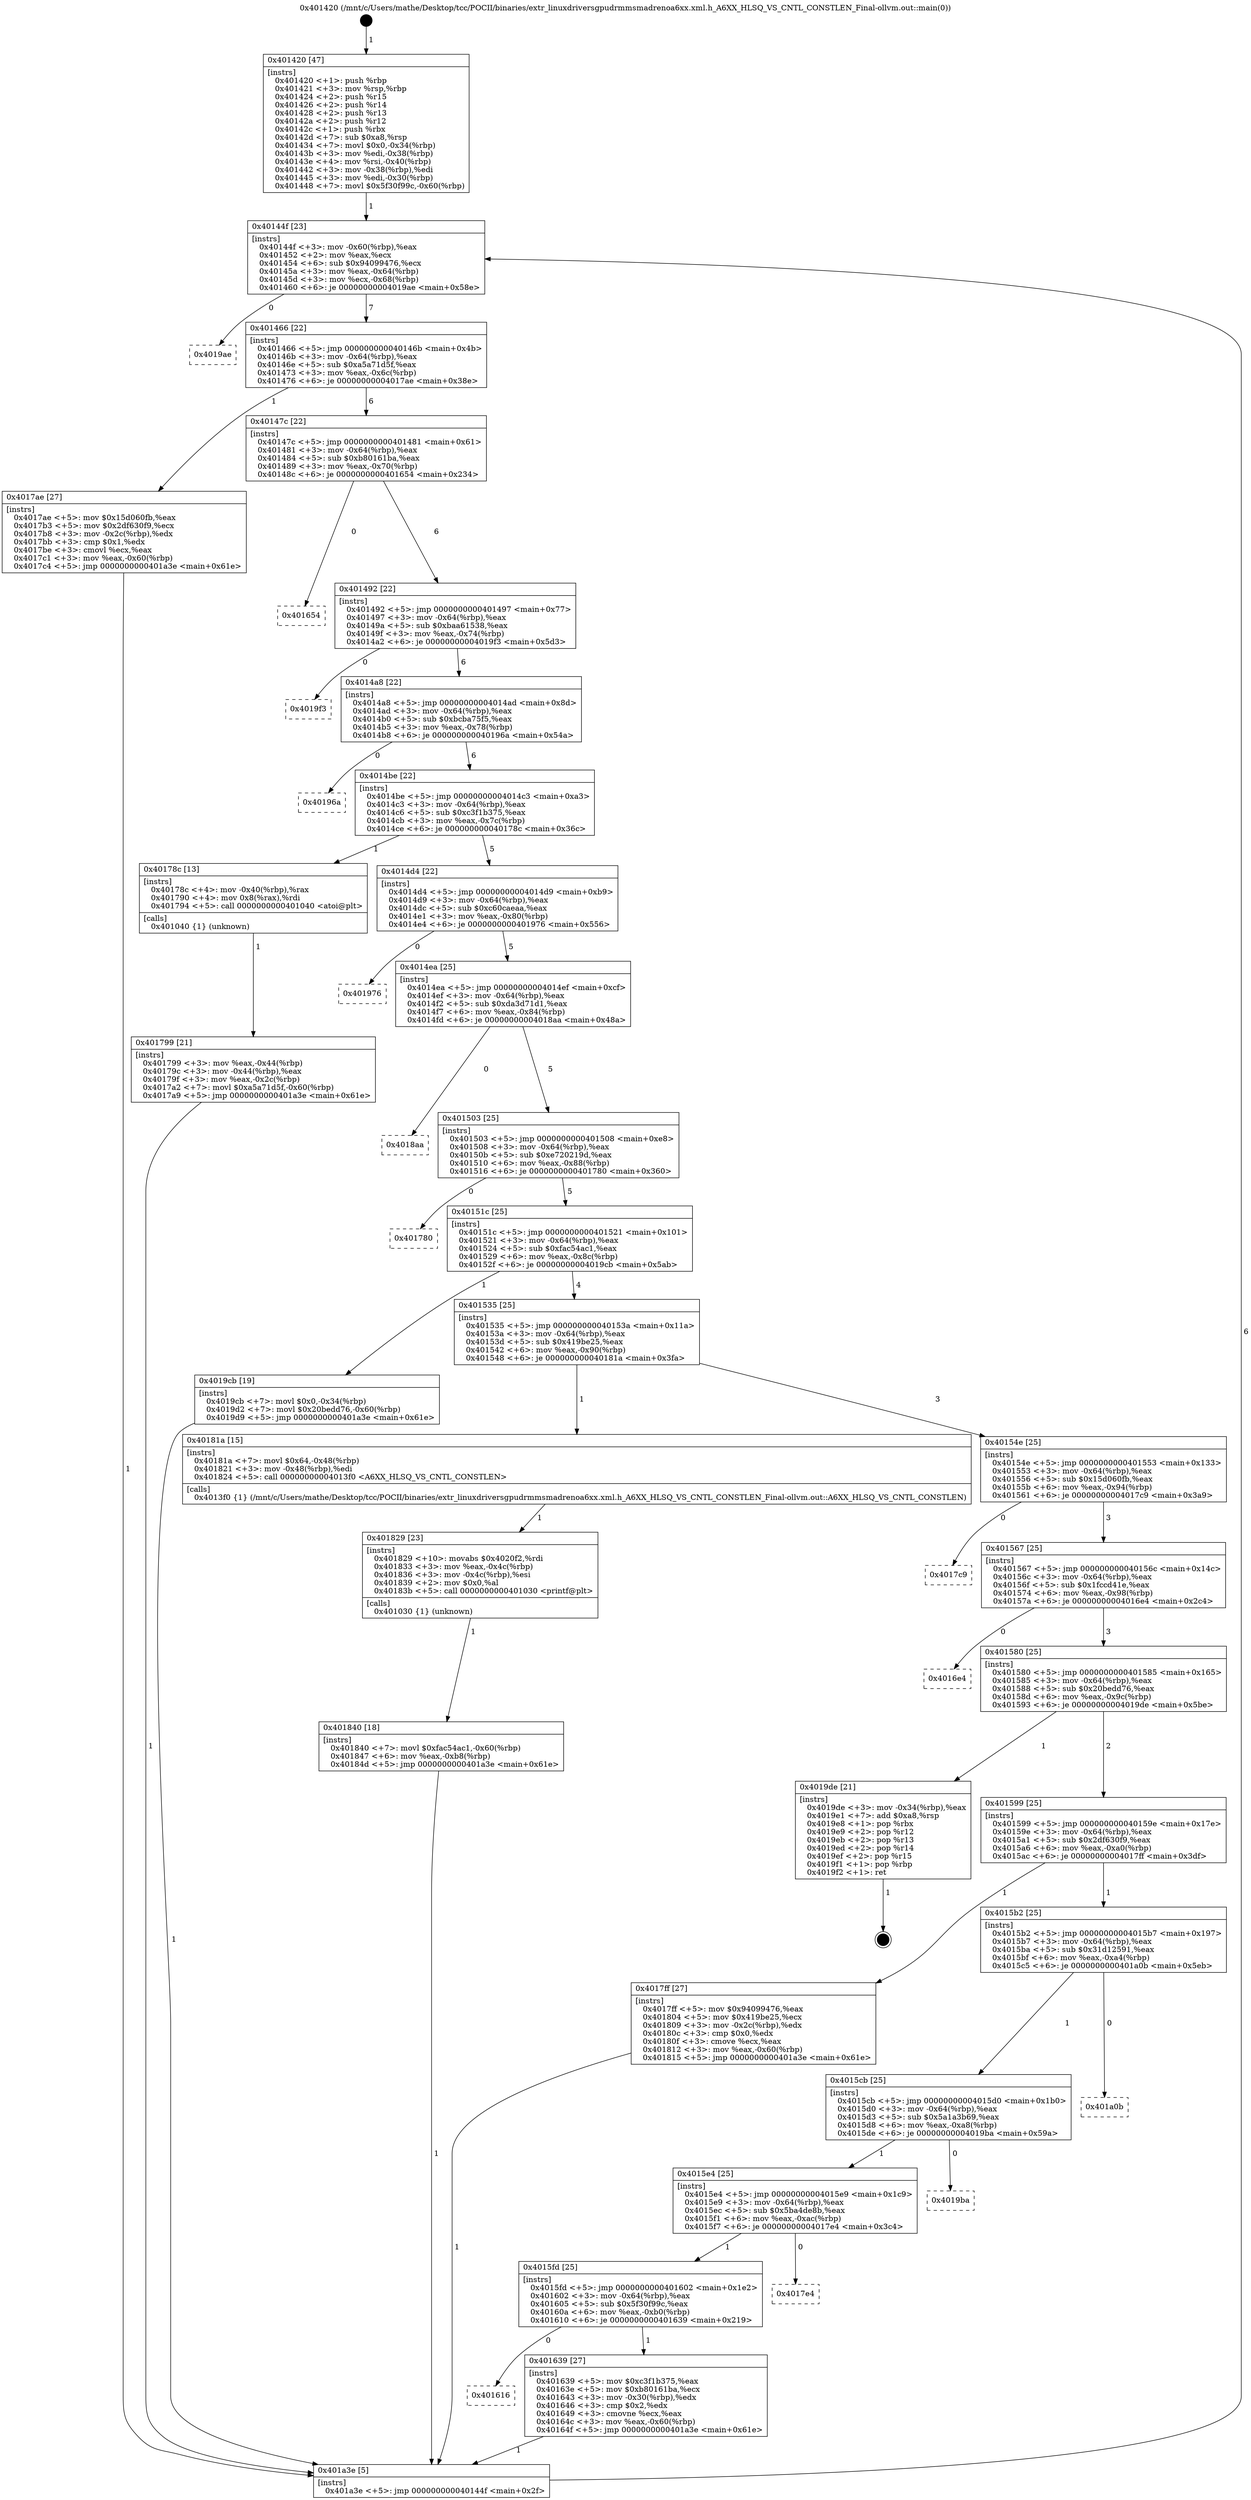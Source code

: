 digraph "0x401420" {
  label = "0x401420 (/mnt/c/Users/mathe/Desktop/tcc/POCII/binaries/extr_linuxdriversgpudrmmsmadrenoa6xx.xml.h_A6XX_HLSQ_VS_CNTL_CONSTLEN_Final-ollvm.out::main(0))"
  labelloc = "t"
  node[shape=record]

  Entry [label="",width=0.3,height=0.3,shape=circle,fillcolor=black,style=filled]
  "0x40144f" [label="{
     0x40144f [23]\l
     | [instrs]\l
     &nbsp;&nbsp;0x40144f \<+3\>: mov -0x60(%rbp),%eax\l
     &nbsp;&nbsp;0x401452 \<+2\>: mov %eax,%ecx\l
     &nbsp;&nbsp;0x401454 \<+6\>: sub $0x94099476,%ecx\l
     &nbsp;&nbsp;0x40145a \<+3\>: mov %eax,-0x64(%rbp)\l
     &nbsp;&nbsp;0x40145d \<+3\>: mov %ecx,-0x68(%rbp)\l
     &nbsp;&nbsp;0x401460 \<+6\>: je 00000000004019ae \<main+0x58e\>\l
  }"]
  "0x4019ae" [label="{
     0x4019ae\l
  }", style=dashed]
  "0x401466" [label="{
     0x401466 [22]\l
     | [instrs]\l
     &nbsp;&nbsp;0x401466 \<+5\>: jmp 000000000040146b \<main+0x4b\>\l
     &nbsp;&nbsp;0x40146b \<+3\>: mov -0x64(%rbp),%eax\l
     &nbsp;&nbsp;0x40146e \<+5\>: sub $0xa5a71d5f,%eax\l
     &nbsp;&nbsp;0x401473 \<+3\>: mov %eax,-0x6c(%rbp)\l
     &nbsp;&nbsp;0x401476 \<+6\>: je 00000000004017ae \<main+0x38e\>\l
  }"]
  Exit [label="",width=0.3,height=0.3,shape=circle,fillcolor=black,style=filled,peripheries=2]
  "0x4017ae" [label="{
     0x4017ae [27]\l
     | [instrs]\l
     &nbsp;&nbsp;0x4017ae \<+5\>: mov $0x15d060fb,%eax\l
     &nbsp;&nbsp;0x4017b3 \<+5\>: mov $0x2df630f9,%ecx\l
     &nbsp;&nbsp;0x4017b8 \<+3\>: mov -0x2c(%rbp),%edx\l
     &nbsp;&nbsp;0x4017bb \<+3\>: cmp $0x1,%edx\l
     &nbsp;&nbsp;0x4017be \<+3\>: cmovl %ecx,%eax\l
     &nbsp;&nbsp;0x4017c1 \<+3\>: mov %eax,-0x60(%rbp)\l
     &nbsp;&nbsp;0x4017c4 \<+5\>: jmp 0000000000401a3e \<main+0x61e\>\l
  }"]
  "0x40147c" [label="{
     0x40147c [22]\l
     | [instrs]\l
     &nbsp;&nbsp;0x40147c \<+5\>: jmp 0000000000401481 \<main+0x61\>\l
     &nbsp;&nbsp;0x401481 \<+3\>: mov -0x64(%rbp),%eax\l
     &nbsp;&nbsp;0x401484 \<+5\>: sub $0xb80161ba,%eax\l
     &nbsp;&nbsp;0x401489 \<+3\>: mov %eax,-0x70(%rbp)\l
     &nbsp;&nbsp;0x40148c \<+6\>: je 0000000000401654 \<main+0x234\>\l
  }"]
  "0x401840" [label="{
     0x401840 [18]\l
     | [instrs]\l
     &nbsp;&nbsp;0x401840 \<+7\>: movl $0xfac54ac1,-0x60(%rbp)\l
     &nbsp;&nbsp;0x401847 \<+6\>: mov %eax,-0xb8(%rbp)\l
     &nbsp;&nbsp;0x40184d \<+5\>: jmp 0000000000401a3e \<main+0x61e\>\l
  }"]
  "0x401654" [label="{
     0x401654\l
  }", style=dashed]
  "0x401492" [label="{
     0x401492 [22]\l
     | [instrs]\l
     &nbsp;&nbsp;0x401492 \<+5\>: jmp 0000000000401497 \<main+0x77\>\l
     &nbsp;&nbsp;0x401497 \<+3\>: mov -0x64(%rbp),%eax\l
     &nbsp;&nbsp;0x40149a \<+5\>: sub $0xbaa61538,%eax\l
     &nbsp;&nbsp;0x40149f \<+3\>: mov %eax,-0x74(%rbp)\l
     &nbsp;&nbsp;0x4014a2 \<+6\>: je 00000000004019f3 \<main+0x5d3\>\l
  }"]
  "0x401829" [label="{
     0x401829 [23]\l
     | [instrs]\l
     &nbsp;&nbsp;0x401829 \<+10\>: movabs $0x4020f2,%rdi\l
     &nbsp;&nbsp;0x401833 \<+3\>: mov %eax,-0x4c(%rbp)\l
     &nbsp;&nbsp;0x401836 \<+3\>: mov -0x4c(%rbp),%esi\l
     &nbsp;&nbsp;0x401839 \<+2\>: mov $0x0,%al\l
     &nbsp;&nbsp;0x40183b \<+5\>: call 0000000000401030 \<printf@plt\>\l
     | [calls]\l
     &nbsp;&nbsp;0x401030 \{1\} (unknown)\l
  }"]
  "0x4019f3" [label="{
     0x4019f3\l
  }", style=dashed]
  "0x4014a8" [label="{
     0x4014a8 [22]\l
     | [instrs]\l
     &nbsp;&nbsp;0x4014a8 \<+5\>: jmp 00000000004014ad \<main+0x8d\>\l
     &nbsp;&nbsp;0x4014ad \<+3\>: mov -0x64(%rbp),%eax\l
     &nbsp;&nbsp;0x4014b0 \<+5\>: sub $0xbcba75f5,%eax\l
     &nbsp;&nbsp;0x4014b5 \<+3\>: mov %eax,-0x78(%rbp)\l
     &nbsp;&nbsp;0x4014b8 \<+6\>: je 000000000040196a \<main+0x54a\>\l
  }"]
  "0x401799" [label="{
     0x401799 [21]\l
     | [instrs]\l
     &nbsp;&nbsp;0x401799 \<+3\>: mov %eax,-0x44(%rbp)\l
     &nbsp;&nbsp;0x40179c \<+3\>: mov -0x44(%rbp),%eax\l
     &nbsp;&nbsp;0x40179f \<+3\>: mov %eax,-0x2c(%rbp)\l
     &nbsp;&nbsp;0x4017a2 \<+7\>: movl $0xa5a71d5f,-0x60(%rbp)\l
     &nbsp;&nbsp;0x4017a9 \<+5\>: jmp 0000000000401a3e \<main+0x61e\>\l
  }"]
  "0x40196a" [label="{
     0x40196a\l
  }", style=dashed]
  "0x4014be" [label="{
     0x4014be [22]\l
     | [instrs]\l
     &nbsp;&nbsp;0x4014be \<+5\>: jmp 00000000004014c3 \<main+0xa3\>\l
     &nbsp;&nbsp;0x4014c3 \<+3\>: mov -0x64(%rbp),%eax\l
     &nbsp;&nbsp;0x4014c6 \<+5\>: sub $0xc3f1b375,%eax\l
     &nbsp;&nbsp;0x4014cb \<+3\>: mov %eax,-0x7c(%rbp)\l
     &nbsp;&nbsp;0x4014ce \<+6\>: je 000000000040178c \<main+0x36c\>\l
  }"]
  "0x401420" [label="{
     0x401420 [47]\l
     | [instrs]\l
     &nbsp;&nbsp;0x401420 \<+1\>: push %rbp\l
     &nbsp;&nbsp;0x401421 \<+3\>: mov %rsp,%rbp\l
     &nbsp;&nbsp;0x401424 \<+2\>: push %r15\l
     &nbsp;&nbsp;0x401426 \<+2\>: push %r14\l
     &nbsp;&nbsp;0x401428 \<+2\>: push %r13\l
     &nbsp;&nbsp;0x40142a \<+2\>: push %r12\l
     &nbsp;&nbsp;0x40142c \<+1\>: push %rbx\l
     &nbsp;&nbsp;0x40142d \<+7\>: sub $0xa8,%rsp\l
     &nbsp;&nbsp;0x401434 \<+7\>: movl $0x0,-0x34(%rbp)\l
     &nbsp;&nbsp;0x40143b \<+3\>: mov %edi,-0x38(%rbp)\l
     &nbsp;&nbsp;0x40143e \<+4\>: mov %rsi,-0x40(%rbp)\l
     &nbsp;&nbsp;0x401442 \<+3\>: mov -0x38(%rbp),%edi\l
     &nbsp;&nbsp;0x401445 \<+3\>: mov %edi,-0x30(%rbp)\l
     &nbsp;&nbsp;0x401448 \<+7\>: movl $0x5f30f99c,-0x60(%rbp)\l
  }"]
  "0x40178c" [label="{
     0x40178c [13]\l
     | [instrs]\l
     &nbsp;&nbsp;0x40178c \<+4\>: mov -0x40(%rbp),%rax\l
     &nbsp;&nbsp;0x401790 \<+4\>: mov 0x8(%rax),%rdi\l
     &nbsp;&nbsp;0x401794 \<+5\>: call 0000000000401040 \<atoi@plt\>\l
     | [calls]\l
     &nbsp;&nbsp;0x401040 \{1\} (unknown)\l
  }"]
  "0x4014d4" [label="{
     0x4014d4 [22]\l
     | [instrs]\l
     &nbsp;&nbsp;0x4014d4 \<+5\>: jmp 00000000004014d9 \<main+0xb9\>\l
     &nbsp;&nbsp;0x4014d9 \<+3\>: mov -0x64(%rbp),%eax\l
     &nbsp;&nbsp;0x4014dc \<+5\>: sub $0xc60caeaa,%eax\l
     &nbsp;&nbsp;0x4014e1 \<+3\>: mov %eax,-0x80(%rbp)\l
     &nbsp;&nbsp;0x4014e4 \<+6\>: je 0000000000401976 \<main+0x556\>\l
  }"]
  "0x401a3e" [label="{
     0x401a3e [5]\l
     | [instrs]\l
     &nbsp;&nbsp;0x401a3e \<+5\>: jmp 000000000040144f \<main+0x2f\>\l
  }"]
  "0x401976" [label="{
     0x401976\l
  }", style=dashed]
  "0x4014ea" [label="{
     0x4014ea [25]\l
     | [instrs]\l
     &nbsp;&nbsp;0x4014ea \<+5\>: jmp 00000000004014ef \<main+0xcf\>\l
     &nbsp;&nbsp;0x4014ef \<+3\>: mov -0x64(%rbp),%eax\l
     &nbsp;&nbsp;0x4014f2 \<+5\>: sub $0xda3d71d1,%eax\l
     &nbsp;&nbsp;0x4014f7 \<+6\>: mov %eax,-0x84(%rbp)\l
     &nbsp;&nbsp;0x4014fd \<+6\>: je 00000000004018aa \<main+0x48a\>\l
  }"]
  "0x401616" [label="{
     0x401616\l
  }", style=dashed]
  "0x4018aa" [label="{
     0x4018aa\l
  }", style=dashed]
  "0x401503" [label="{
     0x401503 [25]\l
     | [instrs]\l
     &nbsp;&nbsp;0x401503 \<+5\>: jmp 0000000000401508 \<main+0xe8\>\l
     &nbsp;&nbsp;0x401508 \<+3\>: mov -0x64(%rbp),%eax\l
     &nbsp;&nbsp;0x40150b \<+5\>: sub $0xe720219d,%eax\l
     &nbsp;&nbsp;0x401510 \<+6\>: mov %eax,-0x88(%rbp)\l
     &nbsp;&nbsp;0x401516 \<+6\>: je 0000000000401780 \<main+0x360\>\l
  }"]
  "0x401639" [label="{
     0x401639 [27]\l
     | [instrs]\l
     &nbsp;&nbsp;0x401639 \<+5\>: mov $0xc3f1b375,%eax\l
     &nbsp;&nbsp;0x40163e \<+5\>: mov $0xb80161ba,%ecx\l
     &nbsp;&nbsp;0x401643 \<+3\>: mov -0x30(%rbp),%edx\l
     &nbsp;&nbsp;0x401646 \<+3\>: cmp $0x2,%edx\l
     &nbsp;&nbsp;0x401649 \<+3\>: cmovne %ecx,%eax\l
     &nbsp;&nbsp;0x40164c \<+3\>: mov %eax,-0x60(%rbp)\l
     &nbsp;&nbsp;0x40164f \<+5\>: jmp 0000000000401a3e \<main+0x61e\>\l
  }"]
  "0x401780" [label="{
     0x401780\l
  }", style=dashed]
  "0x40151c" [label="{
     0x40151c [25]\l
     | [instrs]\l
     &nbsp;&nbsp;0x40151c \<+5\>: jmp 0000000000401521 \<main+0x101\>\l
     &nbsp;&nbsp;0x401521 \<+3\>: mov -0x64(%rbp),%eax\l
     &nbsp;&nbsp;0x401524 \<+5\>: sub $0xfac54ac1,%eax\l
     &nbsp;&nbsp;0x401529 \<+6\>: mov %eax,-0x8c(%rbp)\l
     &nbsp;&nbsp;0x40152f \<+6\>: je 00000000004019cb \<main+0x5ab\>\l
  }"]
  "0x4015fd" [label="{
     0x4015fd [25]\l
     | [instrs]\l
     &nbsp;&nbsp;0x4015fd \<+5\>: jmp 0000000000401602 \<main+0x1e2\>\l
     &nbsp;&nbsp;0x401602 \<+3\>: mov -0x64(%rbp),%eax\l
     &nbsp;&nbsp;0x401605 \<+5\>: sub $0x5f30f99c,%eax\l
     &nbsp;&nbsp;0x40160a \<+6\>: mov %eax,-0xb0(%rbp)\l
     &nbsp;&nbsp;0x401610 \<+6\>: je 0000000000401639 \<main+0x219\>\l
  }"]
  "0x4019cb" [label="{
     0x4019cb [19]\l
     | [instrs]\l
     &nbsp;&nbsp;0x4019cb \<+7\>: movl $0x0,-0x34(%rbp)\l
     &nbsp;&nbsp;0x4019d2 \<+7\>: movl $0x20bedd76,-0x60(%rbp)\l
     &nbsp;&nbsp;0x4019d9 \<+5\>: jmp 0000000000401a3e \<main+0x61e\>\l
  }"]
  "0x401535" [label="{
     0x401535 [25]\l
     | [instrs]\l
     &nbsp;&nbsp;0x401535 \<+5\>: jmp 000000000040153a \<main+0x11a\>\l
     &nbsp;&nbsp;0x40153a \<+3\>: mov -0x64(%rbp),%eax\l
     &nbsp;&nbsp;0x40153d \<+5\>: sub $0x419be25,%eax\l
     &nbsp;&nbsp;0x401542 \<+6\>: mov %eax,-0x90(%rbp)\l
     &nbsp;&nbsp;0x401548 \<+6\>: je 000000000040181a \<main+0x3fa\>\l
  }"]
  "0x4017e4" [label="{
     0x4017e4\l
  }", style=dashed]
  "0x40181a" [label="{
     0x40181a [15]\l
     | [instrs]\l
     &nbsp;&nbsp;0x40181a \<+7\>: movl $0x64,-0x48(%rbp)\l
     &nbsp;&nbsp;0x401821 \<+3\>: mov -0x48(%rbp),%edi\l
     &nbsp;&nbsp;0x401824 \<+5\>: call 00000000004013f0 \<A6XX_HLSQ_VS_CNTL_CONSTLEN\>\l
     | [calls]\l
     &nbsp;&nbsp;0x4013f0 \{1\} (/mnt/c/Users/mathe/Desktop/tcc/POCII/binaries/extr_linuxdriversgpudrmmsmadrenoa6xx.xml.h_A6XX_HLSQ_VS_CNTL_CONSTLEN_Final-ollvm.out::A6XX_HLSQ_VS_CNTL_CONSTLEN)\l
  }"]
  "0x40154e" [label="{
     0x40154e [25]\l
     | [instrs]\l
     &nbsp;&nbsp;0x40154e \<+5\>: jmp 0000000000401553 \<main+0x133\>\l
     &nbsp;&nbsp;0x401553 \<+3\>: mov -0x64(%rbp),%eax\l
     &nbsp;&nbsp;0x401556 \<+5\>: sub $0x15d060fb,%eax\l
     &nbsp;&nbsp;0x40155b \<+6\>: mov %eax,-0x94(%rbp)\l
     &nbsp;&nbsp;0x401561 \<+6\>: je 00000000004017c9 \<main+0x3a9\>\l
  }"]
  "0x4015e4" [label="{
     0x4015e4 [25]\l
     | [instrs]\l
     &nbsp;&nbsp;0x4015e4 \<+5\>: jmp 00000000004015e9 \<main+0x1c9\>\l
     &nbsp;&nbsp;0x4015e9 \<+3\>: mov -0x64(%rbp),%eax\l
     &nbsp;&nbsp;0x4015ec \<+5\>: sub $0x5ba4de8b,%eax\l
     &nbsp;&nbsp;0x4015f1 \<+6\>: mov %eax,-0xac(%rbp)\l
     &nbsp;&nbsp;0x4015f7 \<+6\>: je 00000000004017e4 \<main+0x3c4\>\l
  }"]
  "0x4017c9" [label="{
     0x4017c9\l
  }", style=dashed]
  "0x401567" [label="{
     0x401567 [25]\l
     | [instrs]\l
     &nbsp;&nbsp;0x401567 \<+5\>: jmp 000000000040156c \<main+0x14c\>\l
     &nbsp;&nbsp;0x40156c \<+3\>: mov -0x64(%rbp),%eax\l
     &nbsp;&nbsp;0x40156f \<+5\>: sub $0x1fccd41e,%eax\l
     &nbsp;&nbsp;0x401574 \<+6\>: mov %eax,-0x98(%rbp)\l
     &nbsp;&nbsp;0x40157a \<+6\>: je 00000000004016e4 \<main+0x2c4\>\l
  }"]
  "0x4019ba" [label="{
     0x4019ba\l
  }", style=dashed]
  "0x4016e4" [label="{
     0x4016e4\l
  }", style=dashed]
  "0x401580" [label="{
     0x401580 [25]\l
     | [instrs]\l
     &nbsp;&nbsp;0x401580 \<+5\>: jmp 0000000000401585 \<main+0x165\>\l
     &nbsp;&nbsp;0x401585 \<+3\>: mov -0x64(%rbp),%eax\l
     &nbsp;&nbsp;0x401588 \<+5\>: sub $0x20bedd76,%eax\l
     &nbsp;&nbsp;0x40158d \<+6\>: mov %eax,-0x9c(%rbp)\l
     &nbsp;&nbsp;0x401593 \<+6\>: je 00000000004019de \<main+0x5be\>\l
  }"]
  "0x4015cb" [label="{
     0x4015cb [25]\l
     | [instrs]\l
     &nbsp;&nbsp;0x4015cb \<+5\>: jmp 00000000004015d0 \<main+0x1b0\>\l
     &nbsp;&nbsp;0x4015d0 \<+3\>: mov -0x64(%rbp),%eax\l
     &nbsp;&nbsp;0x4015d3 \<+5\>: sub $0x5a1a3b69,%eax\l
     &nbsp;&nbsp;0x4015d8 \<+6\>: mov %eax,-0xa8(%rbp)\l
     &nbsp;&nbsp;0x4015de \<+6\>: je 00000000004019ba \<main+0x59a\>\l
  }"]
  "0x4019de" [label="{
     0x4019de [21]\l
     | [instrs]\l
     &nbsp;&nbsp;0x4019de \<+3\>: mov -0x34(%rbp),%eax\l
     &nbsp;&nbsp;0x4019e1 \<+7\>: add $0xa8,%rsp\l
     &nbsp;&nbsp;0x4019e8 \<+1\>: pop %rbx\l
     &nbsp;&nbsp;0x4019e9 \<+2\>: pop %r12\l
     &nbsp;&nbsp;0x4019eb \<+2\>: pop %r13\l
     &nbsp;&nbsp;0x4019ed \<+2\>: pop %r14\l
     &nbsp;&nbsp;0x4019ef \<+2\>: pop %r15\l
     &nbsp;&nbsp;0x4019f1 \<+1\>: pop %rbp\l
     &nbsp;&nbsp;0x4019f2 \<+1\>: ret\l
  }"]
  "0x401599" [label="{
     0x401599 [25]\l
     | [instrs]\l
     &nbsp;&nbsp;0x401599 \<+5\>: jmp 000000000040159e \<main+0x17e\>\l
     &nbsp;&nbsp;0x40159e \<+3\>: mov -0x64(%rbp),%eax\l
     &nbsp;&nbsp;0x4015a1 \<+5\>: sub $0x2df630f9,%eax\l
     &nbsp;&nbsp;0x4015a6 \<+6\>: mov %eax,-0xa0(%rbp)\l
     &nbsp;&nbsp;0x4015ac \<+6\>: je 00000000004017ff \<main+0x3df\>\l
  }"]
  "0x401a0b" [label="{
     0x401a0b\l
  }", style=dashed]
  "0x4017ff" [label="{
     0x4017ff [27]\l
     | [instrs]\l
     &nbsp;&nbsp;0x4017ff \<+5\>: mov $0x94099476,%eax\l
     &nbsp;&nbsp;0x401804 \<+5\>: mov $0x419be25,%ecx\l
     &nbsp;&nbsp;0x401809 \<+3\>: mov -0x2c(%rbp),%edx\l
     &nbsp;&nbsp;0x40180c \<+3\>: cmp $0x0,%edx\l
     &nbsp;&nbsp;0x40180f \<+3\>: cmove %ecx,%eax\l
     &nbsp;&nbsp;0x401812 \<+3\>: mov %eax,-0x60(%rbp)\l
     &nbsp;&nbsp;0x401815 \<+5\>: jmp 0000000000401a3e \<main+0x61e\>\l
  }"]
  "0x4015b2" [label="{
     0x4015b2 [25]\l
     | [instrs]\l
     &nbsp;&nbsp;0x4015b2 \<+5\>: jmp 00000000004015b7 \<main+0x197\>\l
     &nbsp;&nbsp;0x4015b7 \<+3\>: mov -0x64(%rbp),%eax\l
     &nbsp;&nbsp;0x4015ba \<+5\>: sub $0x31d12591,%eax\l
     &nbsp;&nbsp;0x4015bf \<+6\>: mov %eax,-0xa4(%rbp)\l
     &nbsp;&nbsp;0x4015c5 \<+6\>: je 0000000000401a0b \<main+0x5eb\>\l
  }"]
  Entry -> "0x401420" [label=" 1"]
  "0x40144f" -> "0x4019ae" [label=" 0"]
  "0x40144f" -> "0x401466" [label=" 7"]
  "0x4019de" -> Exit [label=" 1"]
  "0x401466" -> "0x4017ae" [label=" 1"]
  "0x401466" -> "0x40147c" [label=" 6"]
  "0x4019cb" -> "0x401a3e" [label=" 1"]
  "0x40147c" -> "0x401654" [label=" 0"]
  "0x40147c" -> "0x401492" [label=" 6"]
  "0x401840" -> "0x401a3e" [label=" 1"]
  "0x401492" -> "0x4019f3" [label=" 0"]
  "0x401492" -> "0x4014a8" [label=" 6"]
  "0x401829" -> "0x401840" [label=" 1"]
  "0x4014a8" -> "0x40196a" [label=" 0"]
  "0x4014a8" -> "0x4014be" [label=" 6"]
  "0x40181a" -> "0x401829" [label=" 1"]
  "0x4014be" -> "0x40178c" [label=" 1"]
  "0x4014be" -> "0x4014d4" [label=" 5"]
  "0x4017ff" -> "0x401a3e" [label=" 1"]
  "0x4014d4" -> "0x401976" [label=" 0"]
  "0x4014d4" -> "0x4014ea" [label=" 5"]
  "0x4017ae" -> "0x401a3e" [label=" 1"]
  "0x4014ea" -> "0x4018aa" [label=" 0"]
  "0x4014ea" -> "0x401503" [label=" 5"]
  "0x401799" -> "0x401a3e" [label=" 1"]
  "0x401503" -> "0x401780" [label=" 0"]
  "0x401503" -> "0x40151c" [label=" 5"]
  "0x40178c" -> "0x401799" [label=" 1"]
  "0x40151c" -> "0x4019cb" [label=" 1"]
  "0x40151c" -> "0x401535" [label=" 4"]
  "0x401420" -> "0x40144f" [label=" 1"]
  "0x401535" -> "0x40181a" [label=" 1"]
  "0x401535" -> "0x40154e" [label=" 3"]
  "0x401639" -> "0x401a3e" [label=" 1"]
  "0x40154e" -> "0x4017c9" [label=" 0"]
  "0x40154e" -> "0x401567" [label=" 3"]
  "0x4015fd" -> "0x401639" [label=" 1"]
  "0x401567" -> "0x4016e4" [label=" 0"]
  "0x401567" -> "0x401580" [label=" 3"]
  "0x401a3e" -> "0x40144f" [label=" 6"]
  "0x401580" -> "0x4019de" [label=" 1"]
  "0x401580" -> "0x401599" [label=" 2"]
  "0x4015e4" -> "0x4017e4" [label=" 0"]
  "0x401599" -> "0x4017ff" [label=" 1"]
  "0x401599" -> "0x4015b2" [label=" 1"]
  "0x4015fd" -> "0x401616" [label=" 0"]
  "0x4015b2" -> "0x401a0b" [label=" 0"]
  "0x4015b2" -> "0x4015cb" [label=" 1"]
  "0x4015e4" -> "0x4015fd" [label=" 1"]
  "0x4015cb" -> "0x4019ba" [label=" 0"]
  "0x4015cb" -> "0x4015e4" [label=" 1"]
}

